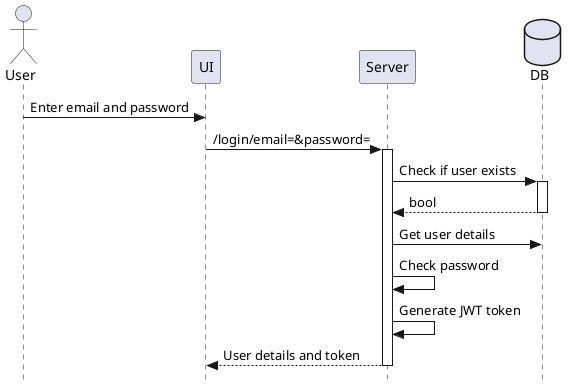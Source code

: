 @startuml Login
skinparam Style strictuml
actor User
participant UI
participant Server
database DB

User->UI:Enter email and password
    UI->Server ++: /login/email=&password=
        Server->DB ++:Check if user exists
        return bool
        Server->DB: Get user details
        Server->Server:Check password
        Server->Server:Generate JWT token
return User details and token
@enduml


@startuml Register
skinparam Style strictuml
actor User
participant UI
participant Server
database DB

User->UI:Enter user details
    UI->Server ++: check-email/email
    Server->DB ++:Check if user exists
        return bool
    return user exists?
    UI->Server ++: register(userDetails)
        Server->Server :Encrypt password
        Server->DB: Create new user
        Server->DB:Add user to "Welcome" group
return Created
@enduml

@startuml Search
skinparam Style strictuml
actor User
participant UI
participant Server
database DB

User->UI:Enter types search term (onKeyUp)
    UI->Server ++: search-user($term,$maxResults,$page)
    Server->DB :Search users with FirstName,LastName, Email
return Users list
@enduml

@startuml SendMessage
skinparam Style strictuml
actor User1
actor User2
participant UI
participant Server
database DB

User2->UI:Type message
    UI->Server ++: SendMessage($threadId,$message)
    Server->DB :Add message to thread
    Server -> User1: Send message if online
return Message
@enduml

@startuml Conversation
skinparam Style strictuml
actor User
actor ConversationUsers
participant UI
participant Server
participant SignalR
database DB

User->UI:Select User / Create Group
    UI->Server ++: create-group({groupName:,users:[]})
    Server -> DB : Create new conversation thread
    Server->SignalR :Add users to signalR group
    Server -> ConversationUsers: new Conversation()
return ThreadId
@enduml
